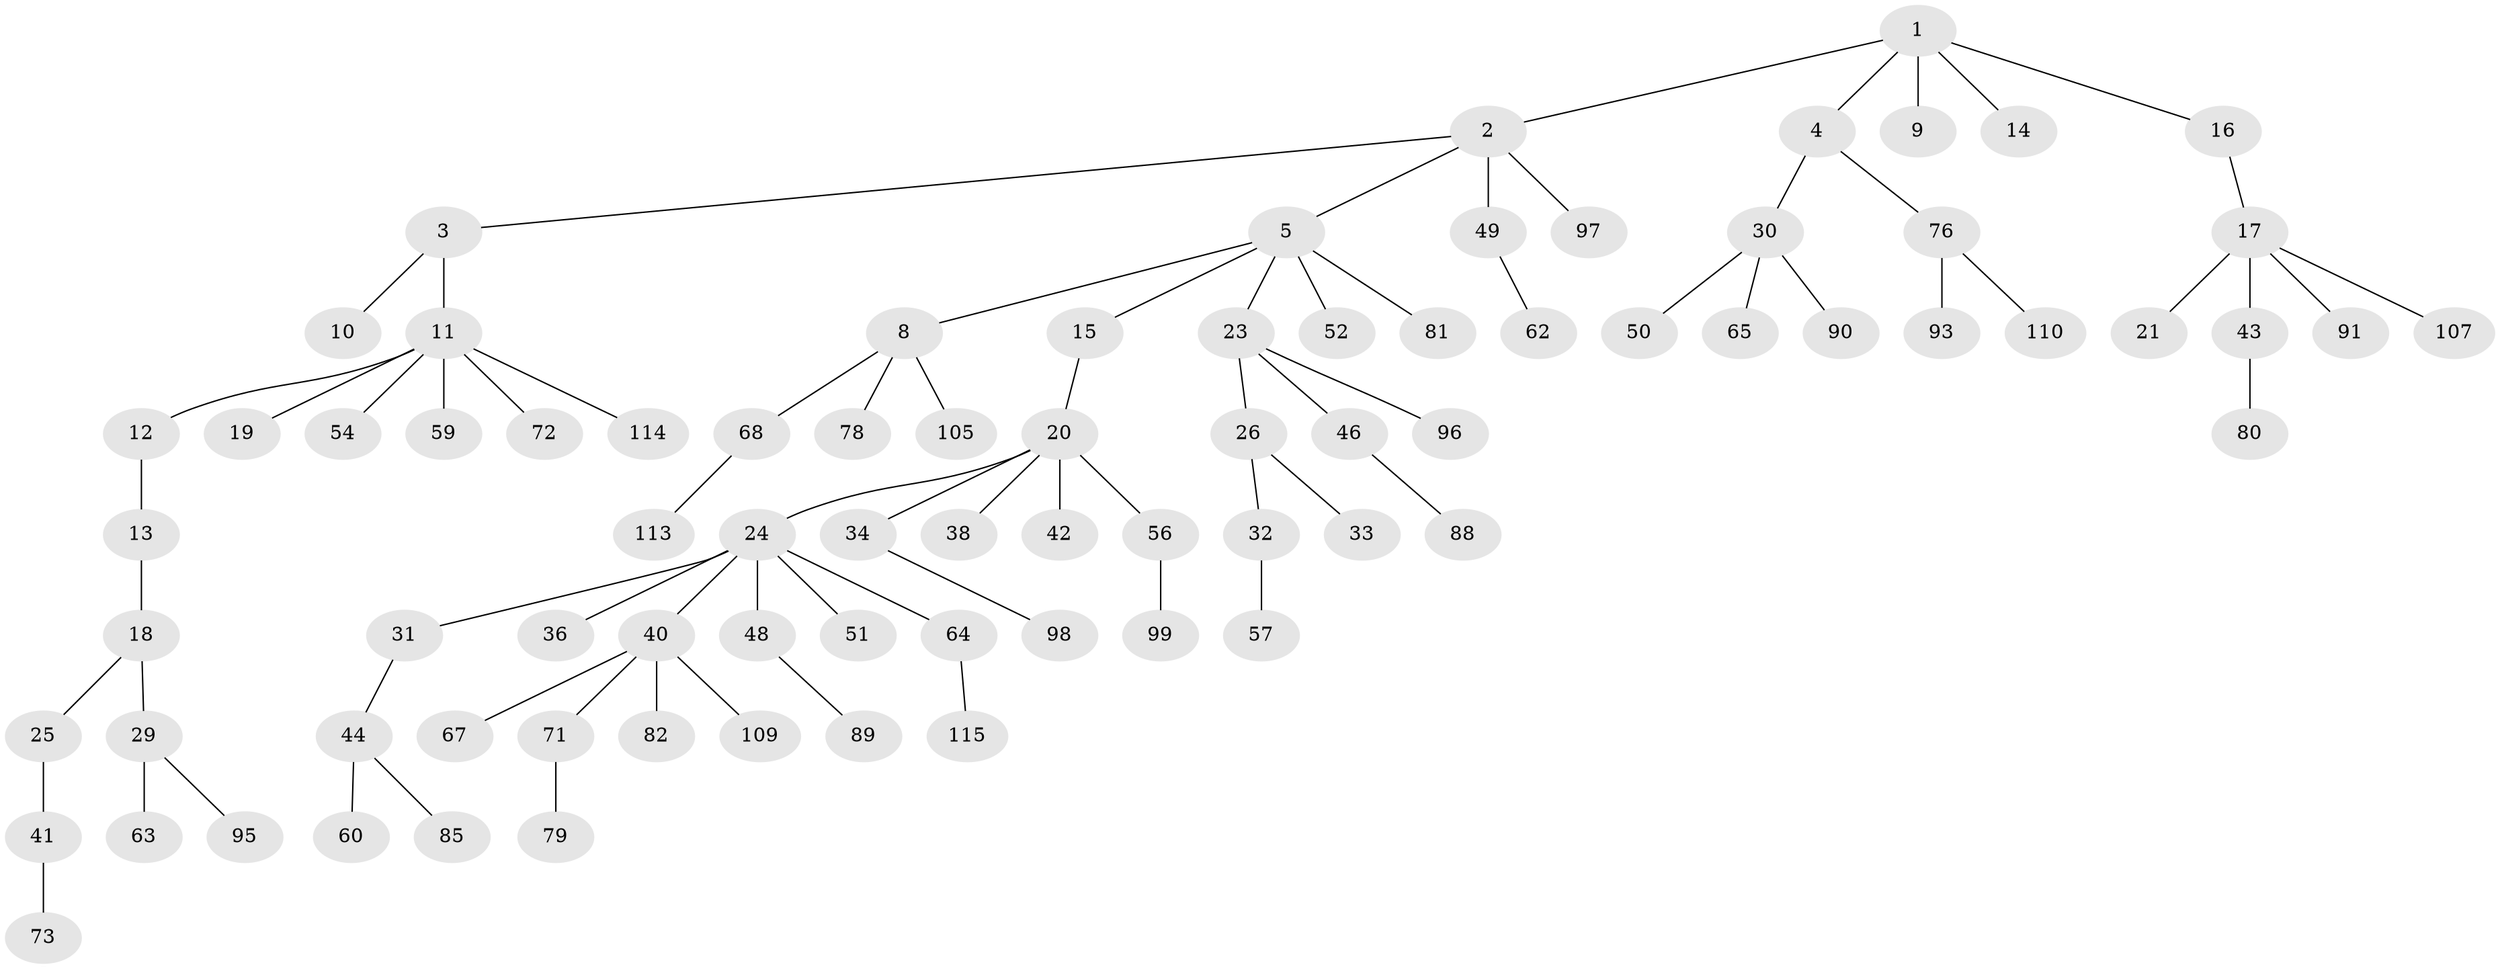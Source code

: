 // original degree distribution, {5: 0.043478260869565216, 6: 0.02608695652173913, 3: 0.1391304347826087, 1: 0.5130434782608696, 2: 0.24347826086956523, 7: 0.017391304347826087, 4: 0.017391304347826087}
// Generated by graph-tools (version 1.1) at 2025/11/02/27/25 16:11:26]
// undirected, 80 vertices, 79 edges
graph export_dot {
graph [start="1"]
  node [color=gray90,style=filled];
  1 [super="+7"];
  2 [super="+6"];
  3;
  4 [super="+55"];
  5 [super="+22"];
  8 [super="+69"];
  9;
  10;
  11 [super="+53"];
  12;
  13 [super="+47"];
  14 [super="+74"];
  15;
  16 [super="+45"];
  17 [super="+28"];
  18;
  19;
  20 [super="+37"];
  21 [super="+35"];
  23;
  24 [super="+27"];
  25;
  26;
  29 [super="+58"];
  30 [super="+103"];
  31 [super="+39"];
  32 [super="+92"];
  33 [super="+61"];
  34 [super="+70"];
  36;
  38;
  40 [super="+66"];
  41 [super="+77"];
  42 [super="+101"];
  43 [super="+94"];
  44 [super="+86"];
  46 [super="+84"];
  48;
  49;
  50;
  51;
  52;
  54 [super="+75"];
  56;
  57;
  59;
  60 [super="+102"];
  62 [super="+106"];
  63;
  64 [super="+112"];
  65;
  67 [super="+104"];
  68;
  71 [super="+87"];
  72;
  73;
  76 [super="+83"];
  78;
  79;
  80 [super="+111"];
  81;
  82;
  85;
  88;
  89;
  90;
  91;
  93;
  95 [super="+108"];
  96;
  97;
  98 [super="+100"];
  99;
  105;
  107;
  109;
  110;
  113;
  114;
  115;
  1 -- 2;
  1 -- 4;
  1 -- 9;
  1 -- 14;
  1 -- 16;
  2 -- 3;
  2 -- 5;
  2 -- 49;
  2 -- 97;
  3 -- 10;
  3 -- 11;
  4 -- 30;
  4 -- 76;
  5 -- 8;
  5 -- 15;
  5 -- 52;
  5 -- 81;
  5 -- 23;
  8 -- 68;
  8 -- 78;
  8 -- 105;
  11 -- 12;
  11 -- 19;
  11 -- 59;
  11 -- 72;
  11 -- 114;
  11 -- 54;
  12 -- 13;
  13 -- 18;
  15 -- 20;
  16 -- 17;
  17 -- 21;
  17 -- 43;
  17 -- 91;
  17 -- 107;
  18 -- 25;
  18 -- 29;
  20 -- 24;
  20 -- 34;
  20 -- 38;
  20 -- 42;
  20 -- 56;
  23 -- 26;
  23 -- 46;
  23 -- 96;
  24 -- 31;
  24 -- 36;
  24 -- 40;
  24 -- 48;
  24 -- 64;
  24 -- 51;
  25 -- 41;
  26 -- 32;
  26 -- 33;
  29 -- 63;
  29 -- 95;
  30 -- 50;
  30 -- 65;
  30 -- 90;
  31 -- 44;
  32 -- 57;
  34 -- 98;
  40 -- 82;
  40 -- 67;
  40 -- 71;
  40 -- 109;
  41 -- 73;
  43 -- 80;
  44 -- 60;
  44 -- 85;
  46 -- 88;
  48 -- 89;
  49 -- 62;
  56 -- 99;
  64 -- 115;
  68 -- 113;
  71 -- 79;
  76 -- 110;
  76 -- 93;
}
